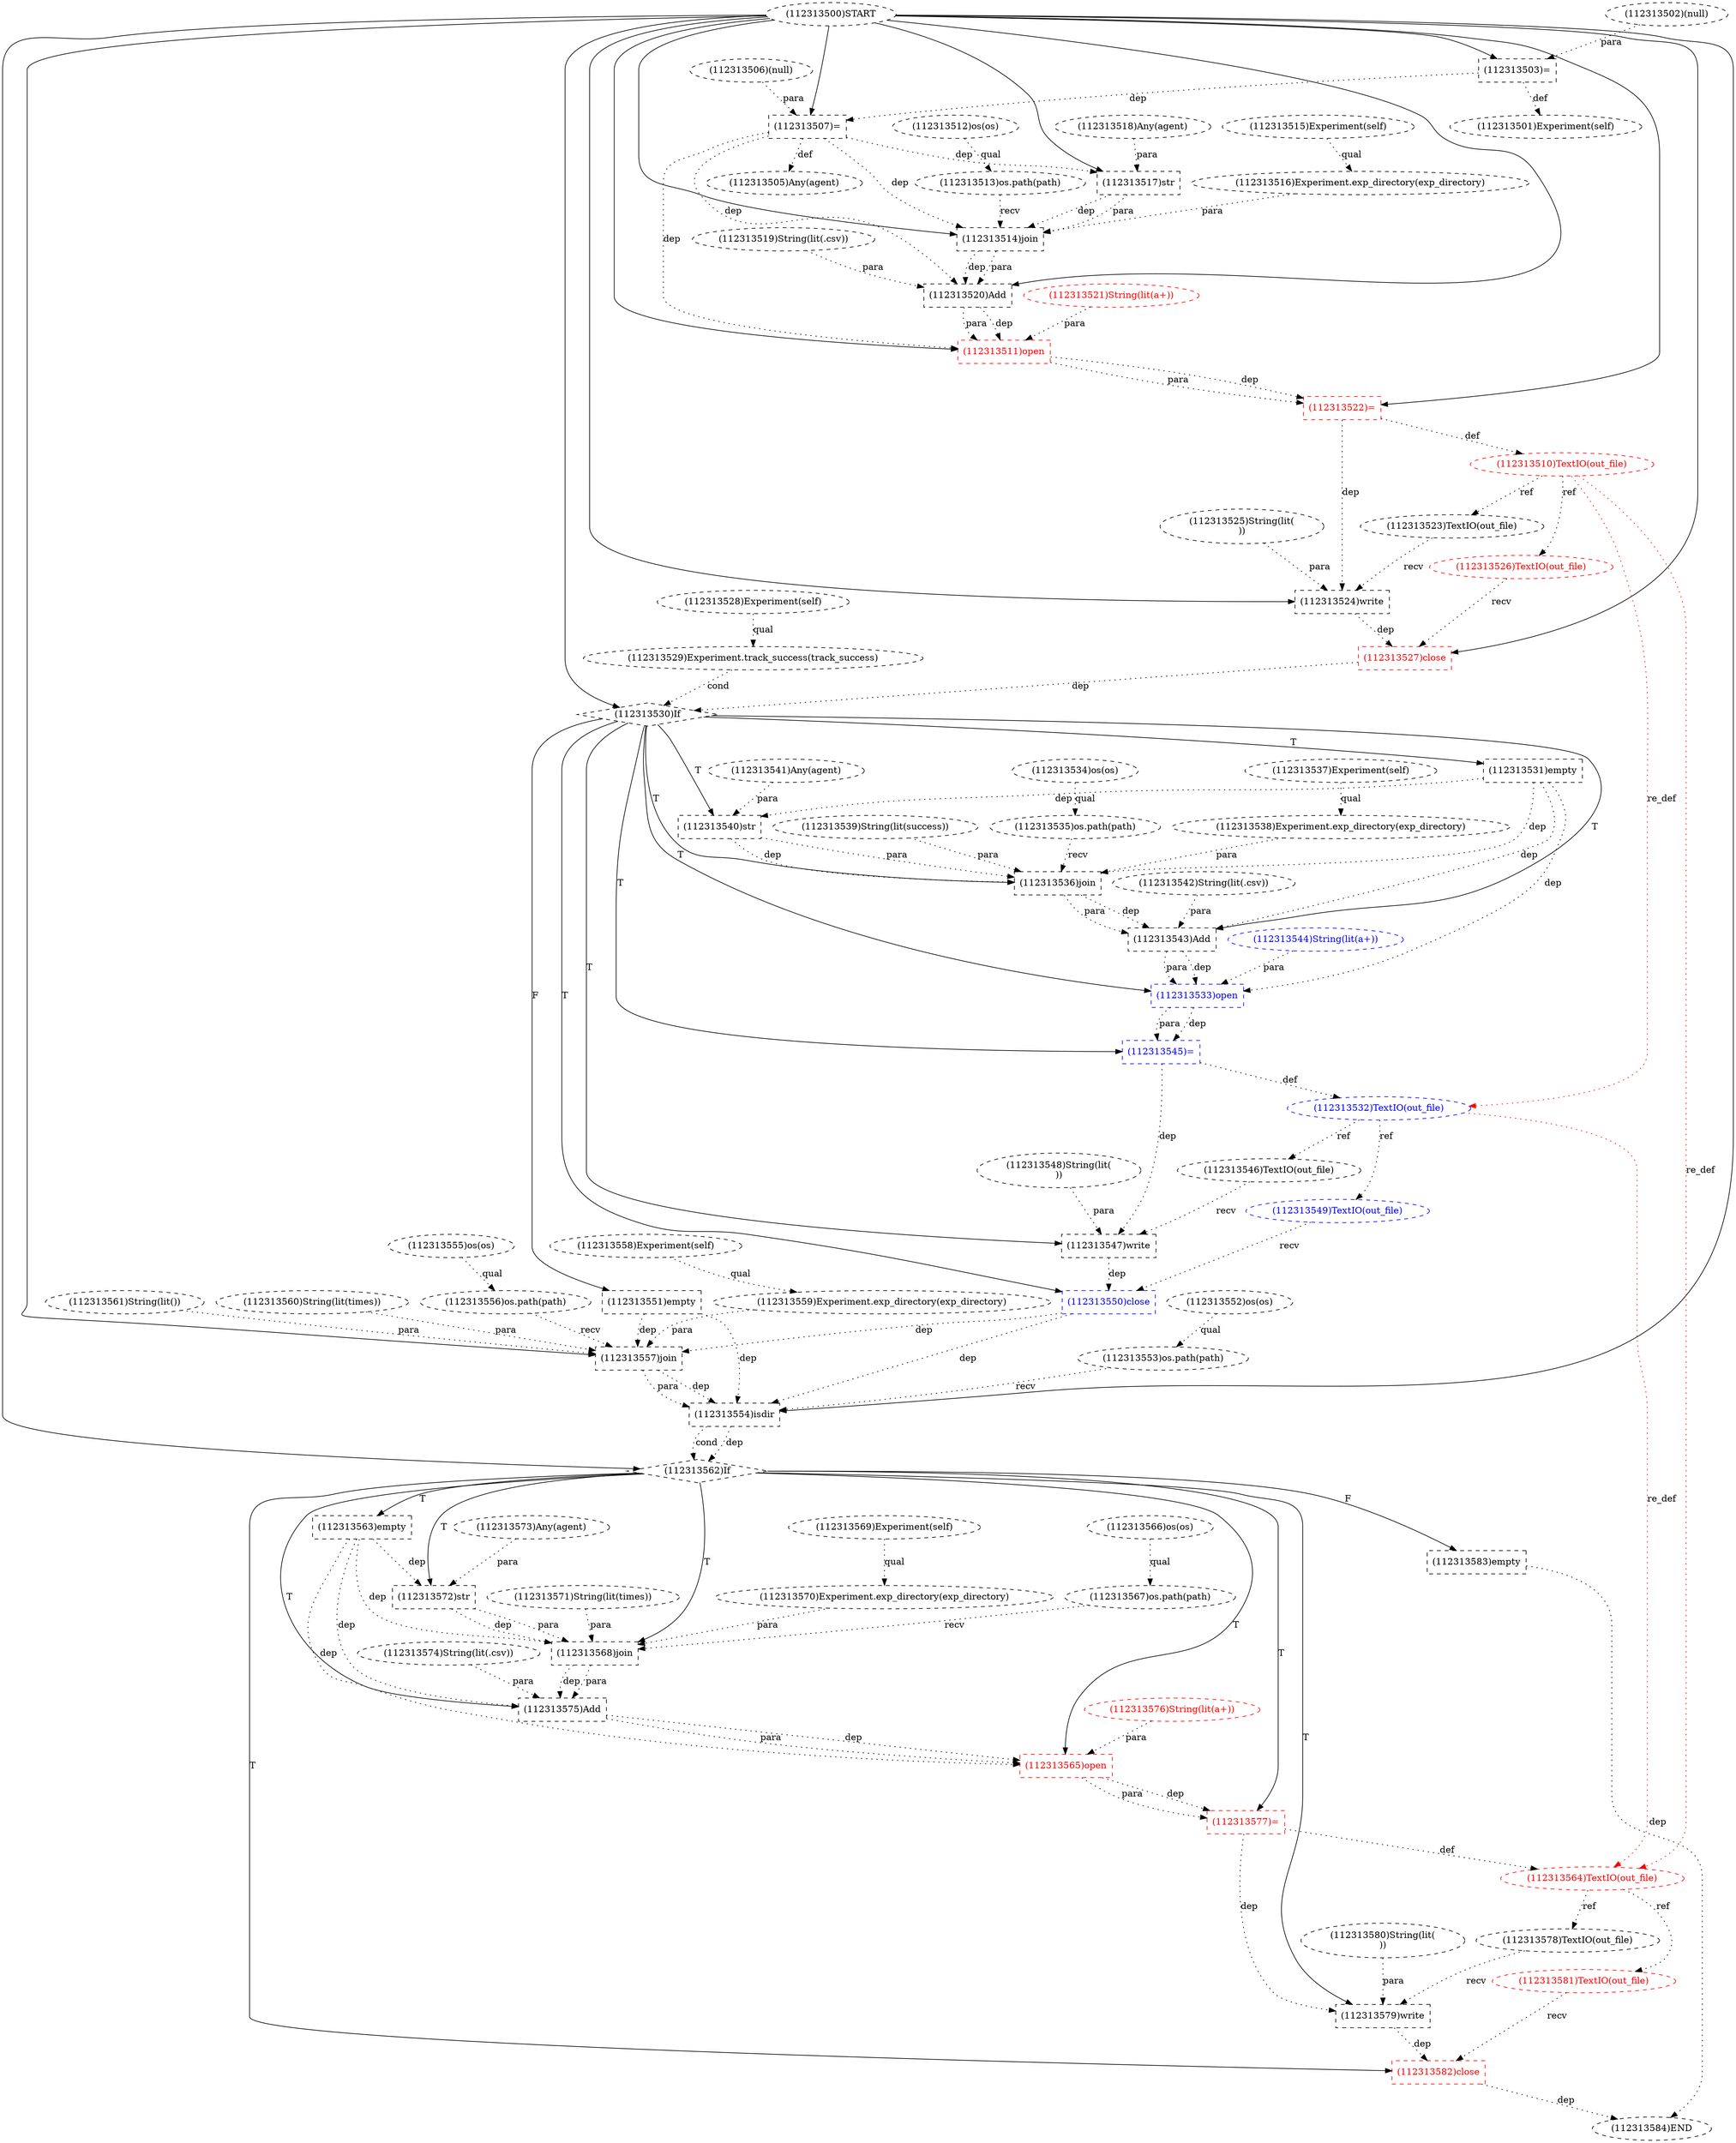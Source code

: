 digraph G {
1 [label="(112313550)close" shape=box style=dashed color=blue fontcolor=blue]
2 [label="(112313532)TextIO(out_file)" shape=ellipse style=dashed color=blue fontcolor=blue]
3 [label="(112313506)(null)" shape=ellipse style=dashed]
4 [label="(112313517)str" shape=box style=dashed]
5 [label="(112313535)os.path(path)" shape=ellipse style=dashed]
6 [label="(112313561)String(lit())" shape=ellipse style=dashed]
7 [label="(112313512)os(os)" shape=ellipse style=dashed]
8 [label="(112313536)join" shape=box style=dashed]
9 [label="(112313545)=" shape=box style=dashed color=blue fontcolor=blue]
10 [label="(112313583)empty" shape=box style=dashed]
11 [label="(112313522)=" shape=box style=dashed color=red fontcolor=red]
12 [label="(112313543)Add" shape=box style=dashed]
13 [label="(112313560)String(lit(times))" shape=ellipse style=dashed]
14 [label="(112313565)open" shape=box style=dashed color=red fontcolor=red]
15 [label="(112313573)Any(agent)" shape=ellipse style=dashed]
16 [label="(112313570)Experiment.exp_directory(exp_directory)" shape=ellipse style=dashed]
17 [label="(112313513)os.path(path)" shape=ellipse style=dashed]
18 [label="(112313501)Experiment(self)" shape=ellipse style=dashed]
19 [label="(112313520)Add" shape=box style=dashed]
20 [label="(112313523)TextIO(out_file)" shape=ellipse style=dashed]
21 [label="(112313515)Experiment(self)" shape=ellipse style=dashed]
22 [label="(112313582)close" shape=box style=dashed color=red fontcolor=red]
23 [label="(112313502)(null)" shape=ellipse style=dashed]
24 [label="(112313527)close" shape=box style=dashed color=red fontcolor=red]
25 [label="(112313503)=" shape=box style=dashed]
26 [label="(112313514)join" shape=box style=dashed]
27 [label="(112313533)open" shape=box style=dashed color=blue fontcolor=blue]
28 [label="(112313524)write" shape=box style=dashed]
29 [label="(112313539)String(lit(success))" shape=ellipse style=dashed]
30 [label="(112313505)Any(agent)" shape=ellipse style=dashed]
31 [label="(112313553)os.path(path)" shape=ellipse style=dashed]
32 [label="(112313580)String(lit(
))" shape=ellipse style=dashed]
33 [label="(112313507)=" shape=box style=dashed]
34 [label="(112313552)os(os)" shape=ellipse style=dashed]
35 [label="(112313558)Experiment(self)" shape=ellipse style=dashed]
36 [label="(112313549)TextIO(out_file)" shape=ellipse style=dashed color=blue fontcolor=blue]
37 [label="(112313575)Add" shape=box style=dashed]
38 [label="(112313500)START" style=dashed]
39 [label="(112313576)String(lit(a+))" shape=ellipse style=dashed color=red fontcolor=red]
40 [label="(112313564)TextIO(out_file)" shape=ellipse style=dashed color=red fontcolor=red]
41 [label="(112313567)os.path(path)" shape=ellipse style=dashed]
42 [label="(112313542)String(lit(.csv))" shape=ellipse style=dashed]
43 [label="(112313546)TextIO(out_file)" shape=ellipse style=dashed]
44 [label="(112313563)empty" shape=box style=dashed]
45 [label="(112313572)str" shape=box style=dashed]
46 [label="(112313574)String(lit(.csv))" shape=ellipse style=dashed]
47 [label="(112313519)String(lit(.csv))" shape=ellipse style=dashed]
48 [label="(112313571)String(lit(times))" shape=ellipse style=dashed]
49 [label="(112313569)Experiment(self)" shape=ellipse style=dashed]
50 [label="(112313578)TextIO(out_file)" shape=ellipse style=dashed]
51 [label="(112313540)str" shape=box style=dashed]
52 [label="(112313581)TextIO(out_file)" shape=ellipse style=dashed color=red fontcolor=red]
53 [label="(112313510)TextIO(out_file)" shape=ellipse style=dashed color=red fontcolor=red]
54 [label="(112313562)If" shape=diamond style=dashed]
55 [label="(112313530)If" shape=diamond style=dashed]
56 [label="(112313521)String(lit(a+))" shape=ellipse style=dashed color=red fontcolor=red]
57 [label="(112313559)Experiment.exp_directory(exp_directory)" shape=ellipse style=dashed]
58 [label="(112313516)Experiment.exp_directory(exp_directory)" shape=ellipse style=dashed]
59 [label="(112313529)Experiment.track_success(track_success)" shape=ellipse style=dashed]
60 [label="(112313538)Experiment.exp_directory(exp_directory)" shape=ellipse style=dashed]
61 [label="(112313579)write" shape=box style=dashed]
62 [label="(112313584)END" style=dashed]
63 [label="(112313534)os(os)" shape=ellipse style=dashed]
64 [label="(112313555)os(os)" shape=ellipse style=dashed]
65 [label="(112313556)os.path(path)" shape=ellipse style=dashed]
66 [label="(112313554)isdir" shape=box style=dashed]
67 [label="(112313544)String(lit(a+))" shape=ellipse style=dashed color=blue fontcolor=blue]
68 [label="(112313547)write" shape=box style=dashed]
69 [label="(112313518)Any(agent)" shape=ellipse style=dashed]
70 [label="(112313528)Experiment(self)" shape=ellipse style=dashed]
71 [label="(112313566)os(os)" shape=ellipse style=dashed]
72 [label="(112313511)open" shape=box style=dashed color=red fontcolor=red]
73 [label="(112313541)Any(agent)" shape=ellipse style=dashed]
74 [label="(112313548)String(lit(
))" shape=ellipse style=dashed]
75 [label="(112313568)join" shape=box style=dashed]
76 [label="(112313557)join" shape=box style=dashed]
77 [label="(112313525)String(lit(
))" shape=ellipse style=dashed]
78 [label="(112313526)TextIO(out_file)" shape=ellipse style=dashed color=red fontcolor=red]
79 [label="(112313537)Experiment(self)" shape=ellipse style=dashed]
80 [label="(112313531)empty" shape=box style=dashed]
81 [label="(112313551)empty" shape=box style=dashed]
82 [label="(112313577)=" shape=box style=dashed color=red fontcolor=red]
55 -> 1 [label="T"];
36 -> 1 [label="recv" style=dotted];
68 -> 1 [label="dep" style=dotted];
9 -> 2 [label="def" style=dotted];
53 -> 2 [label="re_def" style=dotted color=red];
38 -> 4 [label="" style=solid];
69 -> 4 [label="para" style=dotted];
33 -> 4 [label="dep" style=dotted];
63 -> 5 [label="qual" style=dotted];
55 -> 8 [label="T"];
5 -> 8 [label="recv" style=dotted];
60 -> 8 [label="para" style=dotted];
29 -> 8 [label="para" style=dotted];
51 -> 8 [label="dep" style=dotted];
51 -> 8 [label="para" style=dotted];
80 -> 8 [label="dep" style=dotted];
55 -> 9 [label="T"];
27 -> 9 [label="dep" style=dotted];
27 -> 9 [label="para" style=dotted];
54 -> 10 [label="F"];
38 -> 11 [label="" style=solid];
72 -> 11 [label="dep" style=dotted];
72 -> 11 [label="para" style=dotted];
55 -> 12 [label="T"];
8 -> 12 [label="dep" style=dotted];
8 -> 12 [label="para" style=dotted];
42 -> 12 [label="para" style=dotted];
80 -> 12 [label="dep" style=dotted];
54 -> 14 [label="T"];
37 -> 14 [label="dep" style=dotted];
37 -> 14 [label="para" style=dotted];
39 -> 14 [label="para" style=dotted];
44 -> 14 [label="dep" style=dotted];
49 -> 16 [label="qual" style=dotted];
7 -> 17 [label="qual" style=dotted];
25 -> 18 [label="def" style=dotted];
38 -> 19 [label="" style=solid];
26 -> 19 [label="dep" style=dotted];
26 -> 19 [label="para" style=dotted];
47 -> 19 [label="para" style=dotted];
33 -> 19 [label="dep" style=dotted];
53 -> 20 [label="ref" style=dotted];
54 -> 22 [label="T"];
52 -> 22 [label="recv" style=dotted];
61 -> 22 [label="dep" style=dotted];
38 -> 24 [label="" style=solid];
78 -> 24 [label="recv" style=dotted];
28 -> 24 [label="dep" style=dotted];
38 -> 25 [label="" style=solid];
23 -> 25 [label="para" style=dotted];
38 -> 26 [label="" style=solid];
17 -> 26 [label="recv" style=dotted];
58 -> 26 [label="para" style=dotted];
4 -> 26 [label="dep" style=dotted];
4 -> 26 [label="para" style=dotted];
33 -> 26 [label="dep" style=dotted];
55 -> 27 [label="T"];
12 -> 27 [label="dep" style=dotted];
12 -> 27 [label="para" style=dotted];
67 -> 27 [label="para" style=dotted];
80 -> 27 [label="dep" style=dotted];
38 -> 28 [label="" style=solid];
20 -> 28 [label="recv" style=dotted];
77 -> 28 [label="para" style=dotted];
11 -> 28 [label="dep" style=dotted];
33 -> 30 [label="def" style=dotted];
34 -> 31 [label="qual" style=dotted];
38 -> 33 [label="" style=solid];
3 -> 33 [label="para" style=dotted];
25 -> 33 [label="dep" style=dotted];
2 -> 36 [label="ref" style=dotted];
54 -> 37 [label="T"];
75 -> 37 [label="dep" style=dotted];
75 -> 37 [label="para" style=dotted];
46 -> 37 [label="para" style=dotted];
44 -> 37 [label="dep" style=dotted];
82 -> 40 [label="def" style=dotted];
2 -> 40 [label="re_def" style=dotted color=red];
53 -> 40 [label="re_def" style=dotted color=red];
71 -> 41 [label="qual" style=dotted];
2 -> 43 [label="ref" style=dotted];
54 -> 44 [label="T"];
54 -> 45 [label="T"];
15 -> 45 [label="para" style=dotted];
44 -> 45 [label="dep" style=dotted];
40 -> 50 [label="ref" style=dotted];
55 -> 51 [label="T"];
73 -> 51 [label="para" style=dotted];
80 -> 51 [label="dep" style=dotted];
40 -> 52 [label="ref" style=dotted];
11 -> 53 [label="def" style=dotted];
38 -> 54 [label="" style=solid];
66 -> 54 [label="dep" style=dotted];
66 -> 54 [label="cond" style=dotted];
38 -> 55 [label="" style=solid];
59 -> 55 [label="cond" style=dotted];
24 -> 55 [label="dep" style=dotted];
35 -> 57 [label="qual" style=dotted];
21 -> 58 [label="qual" style=dotted];
70 -> 59 [label="qual" style=dotted];
79 -> 60 [label="qual" style=dotted];
54 -> 61 [label="T"];
50 -> 61 [label="recv" style=dotted];
32 -> 61 [label="para" style=dotted];
82 -> 61 [label="dep" style=dotted];
10 -> 62 [label="dep" style=dotted];
22 -> 62 [label="dep" style=dotted];
64 -> 65 [label="qual" style=dotted];
38 -> 66 [label="" style=solid];
31 -> 66 [label="recv" style=dotted];
76 -> 66 [label="dep" style=dotted];
76 -> 66 [label="para" style=dotted];
1 -> 66 [label="dep" style=dotted];
81 -> 66 [label="dep" style=dotted];
55 -> 68 [label="T"];
43 -> 68 [label="recv" style=dotted];
74 -> 68 [label="para" style=dotted];
9 -> 68 [label="dep" style=dotted];
38 -> 72 [label="" style=solid];
19 -> 72 [label="dep" style=dotted];
19 -> 72 [label="para" style=dotted];
56 -> 72 [label="para" style=dotted];
33 -> 72 [label="dep" style=dotted];
54 -> 75 [label="T"];
41 -> 75 [label="recv" style=dotted];
16 -> 75 [label="para" style=dotted];
48 -> 75 [label="para" style=dotted];
45 -> 75 [label="dep" style=dotted];
45 -> 75 [label="para" style=dotted];
44 -> 75 [label="dep" style=dotted];
38 -> 76 [label="" style=solid];
65 -> 76 [label="recv" style=dotted];
57 -> 76 [label="para" style=dotted];
13 -> 76 [label="para" style=dotted];
6 -> 76 [label="para" style=dotted];
1 -> 76 [label="dep" style=dotted];
81 -> 76 [label="dep" style=dotted];
53 -> 78 [label="ref" style=dotted];
55 -> 80 [label="T"];
55 -> 81 [label="F"];
54 -> 82 [label="T"];
14 -> 82 [label="dep" style=dotted];
14 -> 82 [label="para" style=dotted];
}